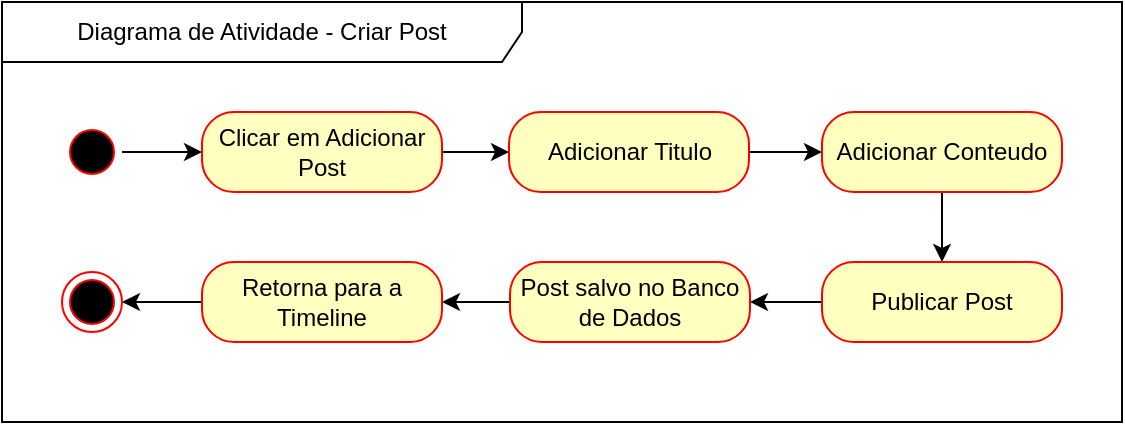 <mxfile version="27.1.6">
  <diagram name="Página-1" id="bfNclRx6qYKhGHA40akg">
    <mxGraphModel dx="1106" dy="611" grid="1" gridSize="10" guides="1" tooltips="1" connect="1" arrows="1" fold="1" page="1" pageScale="1" pageWidth="827" pageHeight="1169" math="0" shadow="0">
      <root>
        <mxCell id="0" />
        <mxCell id="1" parent="0" />
        <mxCell id="FM03_QXCqgYBUGcsR0oJ-1" value="Diagrama de Atividade - Criar Post" style="shape=umlFrame;whiteSpace=wrap;html=1;pointerEvents=0;width=260;height=30;" parent="1" vertex="1">
          <mxGeometry x="160" y="140" width="560" height="210" as="geometry" />
        </mxCell>
        <mxCell id="V2BL3dfR2J6sjTiIpj4a-9" value="" style="edgeStyle=orthogonalEdgeStyle;rounded=0;orthogonalLoop=1;jettySize=auto;html=1;" edge="1" parent="1" source="FM03_QXCqgYBUGcsR0oJ-2" target="V2BL3dfR2J6sjTiIpj4a-1">
          <mxGeometry relative="1" as="geometry" />
        </mxCell>
        <mxCell id="FM03_QXCqgYBUGcsR0oJ-2" value="" style="ellipse;html=1;shape=startState;fillColor=#000000;strokeColor=#ff0000;" parent="1" vertex="1">
          <mxGeometry x="190" y="200" width="30" height="30" as="geometry" />
        </mxCell>
        <mxCell id="V2BL3dfR2J6sjTiIpj4a-10" value="" style="edgeStyle=orthogonalEdgeStyle;rounded=0;orthogonalLoop=1;jettySize=auto;html=1;" edge="1" parent="1" source="V2BL3dfR2J6sjTiIpj4a-1" target="V2BL3dfR2J6sjTiIpj4a-3">
          <mxGeometry relative="1" as="geometry" />
        </mxCell>
        <mxCell id="V2BL3dfR2J6sjTiIpj4a-1" value="Clicar em Adicionar Post" style="rounded=1;whiteSpace=wrap;html=1;arcSize=40;fontColor=#000000;fillColor=#ffffc0;strokeColor=#ff0000;" vertex="1" parent="1">
          <mxGeometry x="260" y="195" width="120" height="40" as="geometry" />
        </mxCell>
        <mxCell id="V2BL3dfR2J6sjTiIpj4a-11" value="" style="edgeStyle=orthogonalEdgeStyle;rounded=0;orthogonalLoop=1;jettySize=auto;html=1;" edge="1" parent="1" source="V2BL3dfR2J6sjTiIpj4a-3" target="V2BL3dfR2J6sjTiIpj4a-4">
          <mxGeometry relative="1" as="geometry" />
        </mxCell>
        <mxCell id="V2BL3dfR2J6sjTiIpj4a-3" value="Adicionar Titulo" style="rounded=1;whiteSpace=wrap;html=1;arcSize=40;fontColor=#000000;fillColor=#ffffc0;strokeColor=#ff0000;" vertex="1" parent="1">
          <mxGeometry x="413.5" y="195" width="120" height="40" as="geometry" />
        </mxCell>
        <mxCell id="V2BL3dfR2J6sjTiIpj4a-12" value="" style="edgeStyle=orthogonalEdgeStyle;rounded=0;orthogonalLoop=1;jettySize=auto;html=1;" edge="1" parent="1" source="V2BL3dfR2J6sjTiIpj4a-4" target="V2BL3dfR2J6sjTiIpj4a-5">
          <mxGeometry relative="1" as="geometry" />
        </mxCell>
        <mxCell id="V2BL3dfR2J6sjTiIpj4a-4" value="Adicionar Conteudo" style="rounded=1;whiteSpace=wrap;html=1;arcSize=40;fontColor=#000000;fillColor=#ffffc0;strokeColor=#ff0000;" vertex="1" parent="1">
          <mxGeometry x="570" y="195" width="120" height="40" as="geometry" />
        </mxCell>
        <mxCell id="V2BL3dfR2J6sjTiIpj4a-13" value="" style="edgeStyle=orthogonalEdgeStyle;rounded=0;orthogonalLoop=1;jettySize=auto;html=1;" edge="1" parent="1" source="V2BL3dfR2J6sjTiIpj4a-5" target="V2BL3dfR2J6sjTiIpj4a-6">
          <mxGeometry relative="1" as="geometry" />
        </mxCell>
        <mxCell id="V2BL3dfR2J6sjTiIpj4a-5" value="Publicar Post" style="rounded=1;whiteSpace=wrap;html=1;arcSize=40;fontColor=#000000;fillColor=#ffffc0;strokeColor=#ff0000;" vertex="1" parent="1">
          <mxGeometry x="570" y="270" width="120" height="40" as="geometry" />
        </mxCell>
        <mxCell id="V2BL3dfR2J6sjTiIpj4a-14" value="" style="edgeStyle=orthogonalEdgeStyle;rounded=0;orthogonalLoop=1;jettySize=auto;html=1;" edge="1" parent="1" source="V2BL3dfR2J6sjTiIpj4a-6" target="V2BL3dfR2J6sjTiIpj4a-7">
          <mxGeometry relative="1" as="geometry" />
        </mxCell>
        <mxCell id="V2BL3dfR2J6sjTiIpj4a-6" value="Post salvo no Banco de Dados" style="rounded=1;whiteSpace=wrap;html=1;arcSize=40;fontColor=#000000;fillColor=#ffffc0;strokeColor=#ff0000;" vertex="1" parent="1">
          <mxGeometry x="414" y="270" width="120" height="40" as="geometry" />
        </mxCell>
        <mxCell id="V2BL3dfR2J6sjTiIpj4a-15" value="" style="edgeStyle=orthogonalEdgeStyle;rounded=0;orthogonalLoop=1;jettySize=auto;html=1;" edge="1" parent="1" source="V2BL3dfR2J6sjTiIpj4a-7" target="V2BL3dfR2J6sjTiIpj4a-8">
          <mxGeometry relative="1" as="geometry" />
        </mxCell>
        <mxCell id="V2BL3dfR2J6sjTiIpj4a-7" value="Retorna para a Timeline" style="rounded=1;whiteSpace=wrap;html=1;arcSize=40;fontColor=#000000;fillColor=#ffffc0;strokeColor=#ff0000;" vertex="1" parent="1">
          <mxGeometry x="260" y="270" width="120" height="40" as="geometry" />
        </mxCell>
        <mxCell id="V2BL3dfR2J6sjTiIpj4a-8" value="" style="ellipse;html=1;shape=endState;fillColor=#000000;strokeColor=#ff0000;" vertex="1" parent="1">
          <mxGeometry x="190" y="275" width="30" height="30" as="geometry" />
        </mxCell>
      </root>
    </mxGraphModel>
  </diagram>
</mxfile>
